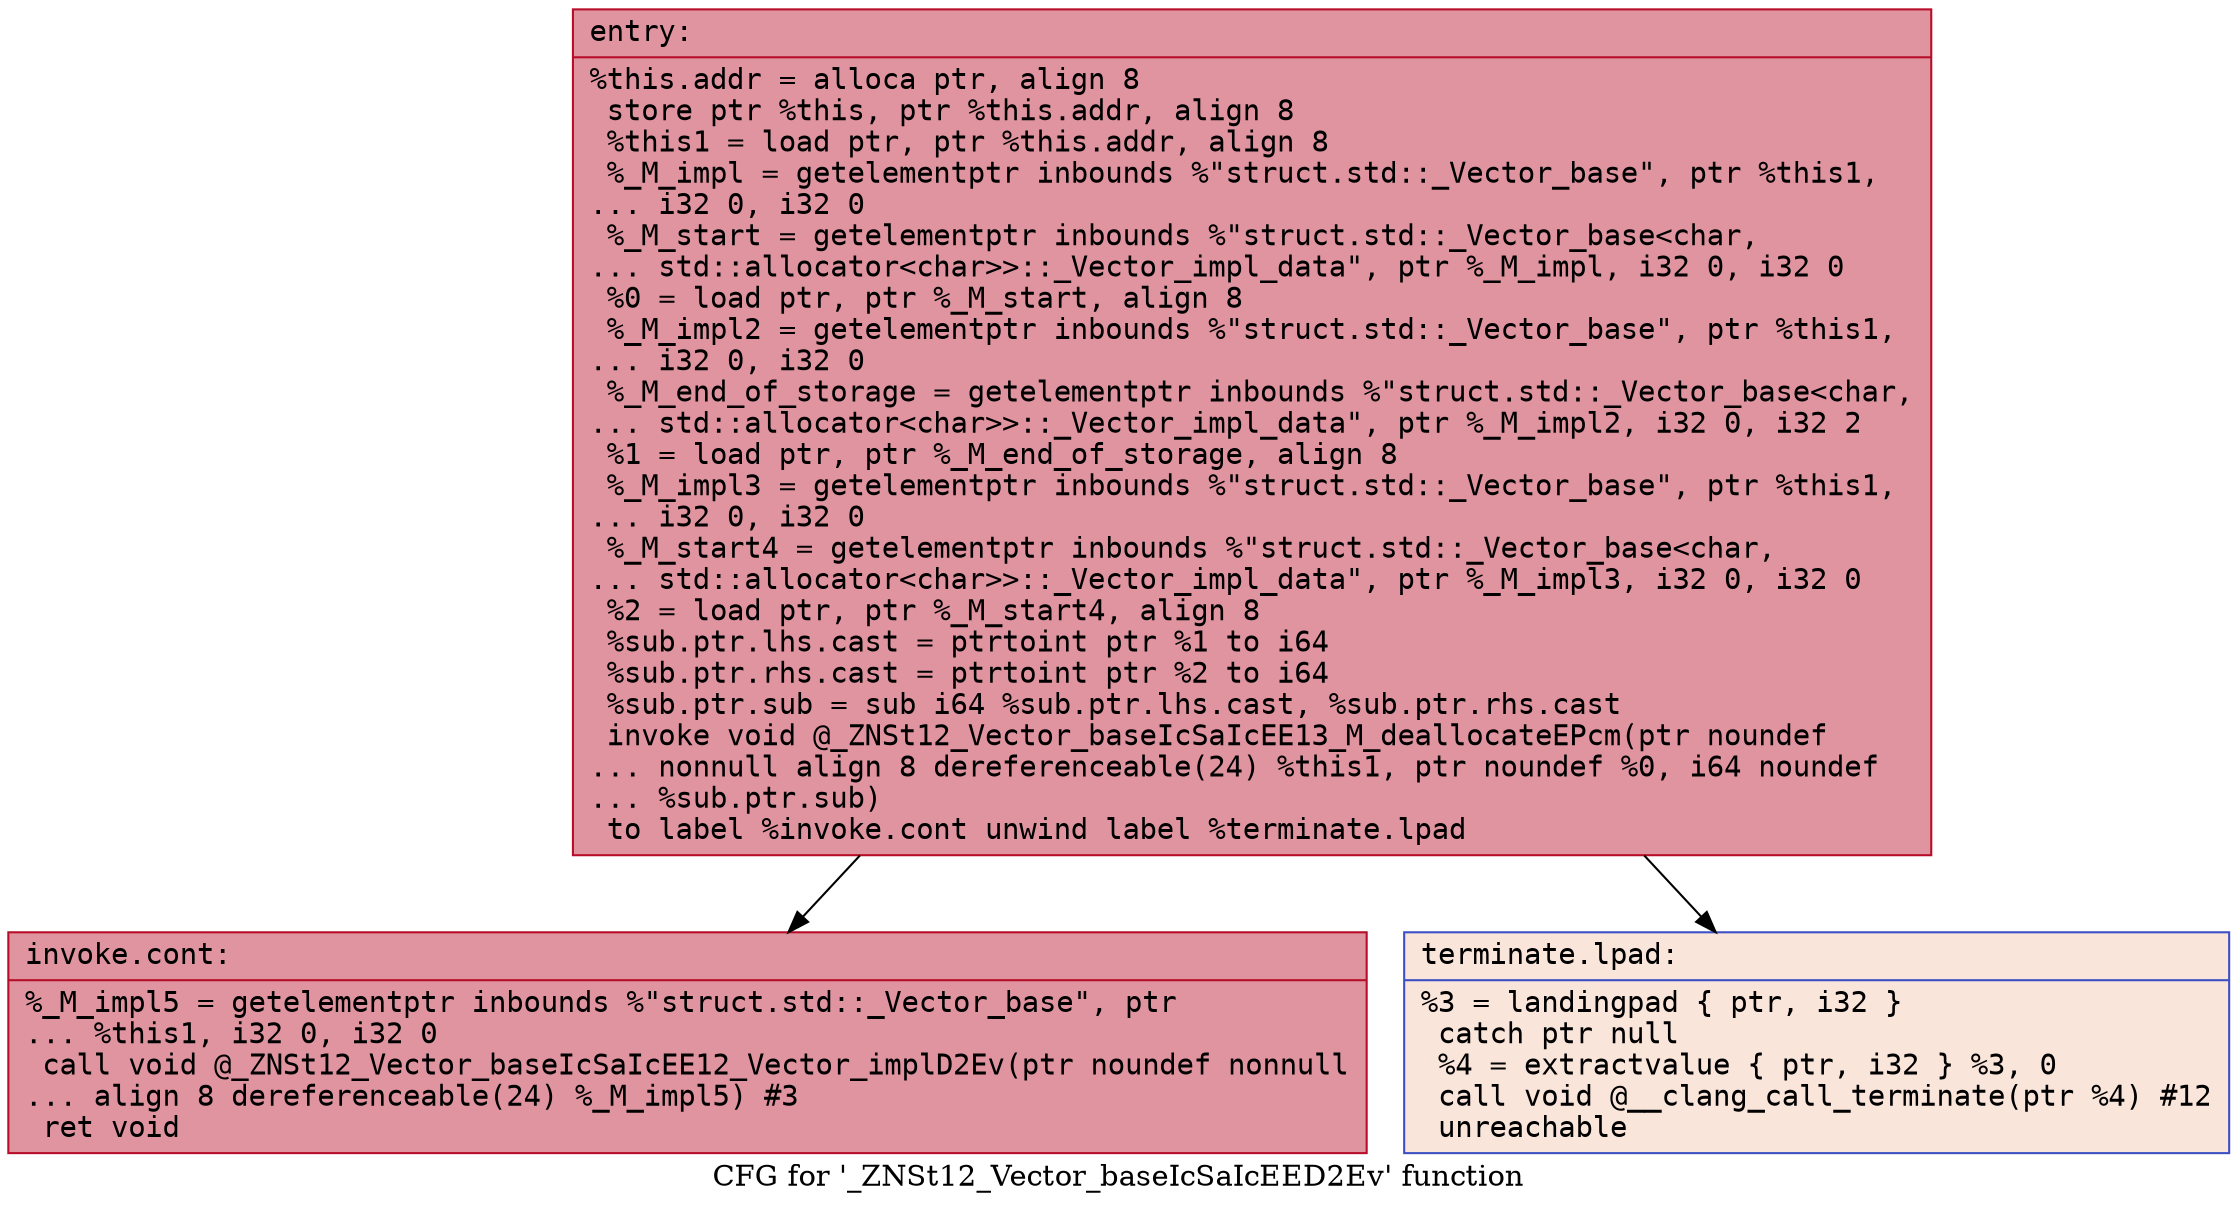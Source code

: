 digraph "CFG for '_ZNSt12_Vector_baseIcSaIcEED2Ev' function" {
	label="CFG for '_ZNSt12_Vector_baseIcSaIcEED2Ev' function";

	Node0x561c73c03bf0 [shape=record,color="#b70d28ff", style=filled, fillcolor="#b70d2870" fontname="Courier",label="{entry:\l|  %this.addr = alloca ptr, align 8\l  store ptr %this, ptr %this.addr, align 8\l  %this1 = load ptr, ptr %this.addr, align 8\l  %_M_impl = getelementptr inbounds %\"struct.std::_Vector_base\", ptr %this1,\l... i32 0, i32 0\l  %_M_start = getelementptr inbounds %\"struct.std::_Vector_base\<char,\l... std::allocator\<char\>\>::_Vector_impl_data\", ptr %_M_impl, i32 0, i32 0\l  %0 = load ptr, ptr %_M_start, align 8\l  %_M_impl2 = getelementptr inbounds %\"struct.std::_Vector_base\", ptr %this1,\l... i32 0, i32 0\l  %_M_end_of_storage = getelementptr inbounds %\"struct.std::_Vector_base\<char,\l... std::allocator\<char\>\>::_Vector_impl_data\", ptr %_M_impl2, i32 0, i32 2\l  %1 = load ptr, ptr %_M_end_of_storage, align 8\l  %_M_impl3 = getelementptr inbounds %\"struct.std::_Vector_base\", ptr %this1,\l... i32 0, i32 0\l  %_M_start4 = getelementptr inbounds %\"struct.std::_Vector_base\<char,\l... std::allocator\<char\>\>::_Vector_impl_data\", ptr %_M_impl3, i32 0, i32 0\l  %2 = load ptr, ptr %_M_start4, align 8\l  %sub.ptr.lhs.cast = ptrtoint ptr %1 to i64\l  %sub.ptr.rhs.cast = ptrtoint ptr %2 to i64\l  %sub.ptr.sub = sub i64 %sub.ptr.lhs.cast, %sub.ptr.rhs.cast\l  invoke void @_ZNSt12_Vector_baseIcSaIcEE13_M_deallocateEPcm(ptr noundef\l... nonnull align 8 dereferenceable(24) %this1, ptr noundef %0, i64 noundef\l... %sub.ptr.sub)\l          to label %invoke.cont unwind label %terminate.lpad\l}"];
	Node0x561c73c03bf0 -> Node0x561c73c04870[tooltip="entry -> invoke.cont\nProbability 100.00%" ];
	Node0x561c73c03bf0 -> Node0x561c73c048c0[tooltip="entry -> terminate.lpad\nProbability 0.00%" ];
	Node0x561c73c04870 [shape=record,color="#b70d28ff", style=filled, fillcolor="#b70d2870" fontname="Courier",label="{invoke.cont:\l|  %_M_impl5 = getelementptr inbounds %\"struct.std::_Vector_base\", ptr\l... %this1, i32 0, i32 0\l  call void @_ZNSt12_Vector_baseIcSaIcEE12_Vector_implD2Ev(ptr noundef nonnull\l... align 8 dereferenceable(24) %_M_impl5) #3\l  ret void\l}"];
	Node0x561c73c048c0 [shape=record,color="#3d50c3ff", style=filled, fillcolor="#f4c5ad70" fontname="Courier",label="{terminate.lpad:\l|  %3 = landingpad \{ ptr, i32 \}\l          catch ptr null\l  %4 = extractvalue \{ ptr, i32 \} %3, 0\l  call void @__clang_call_terminate(ptr %4) #12\l  unreachable\l}"];
}
